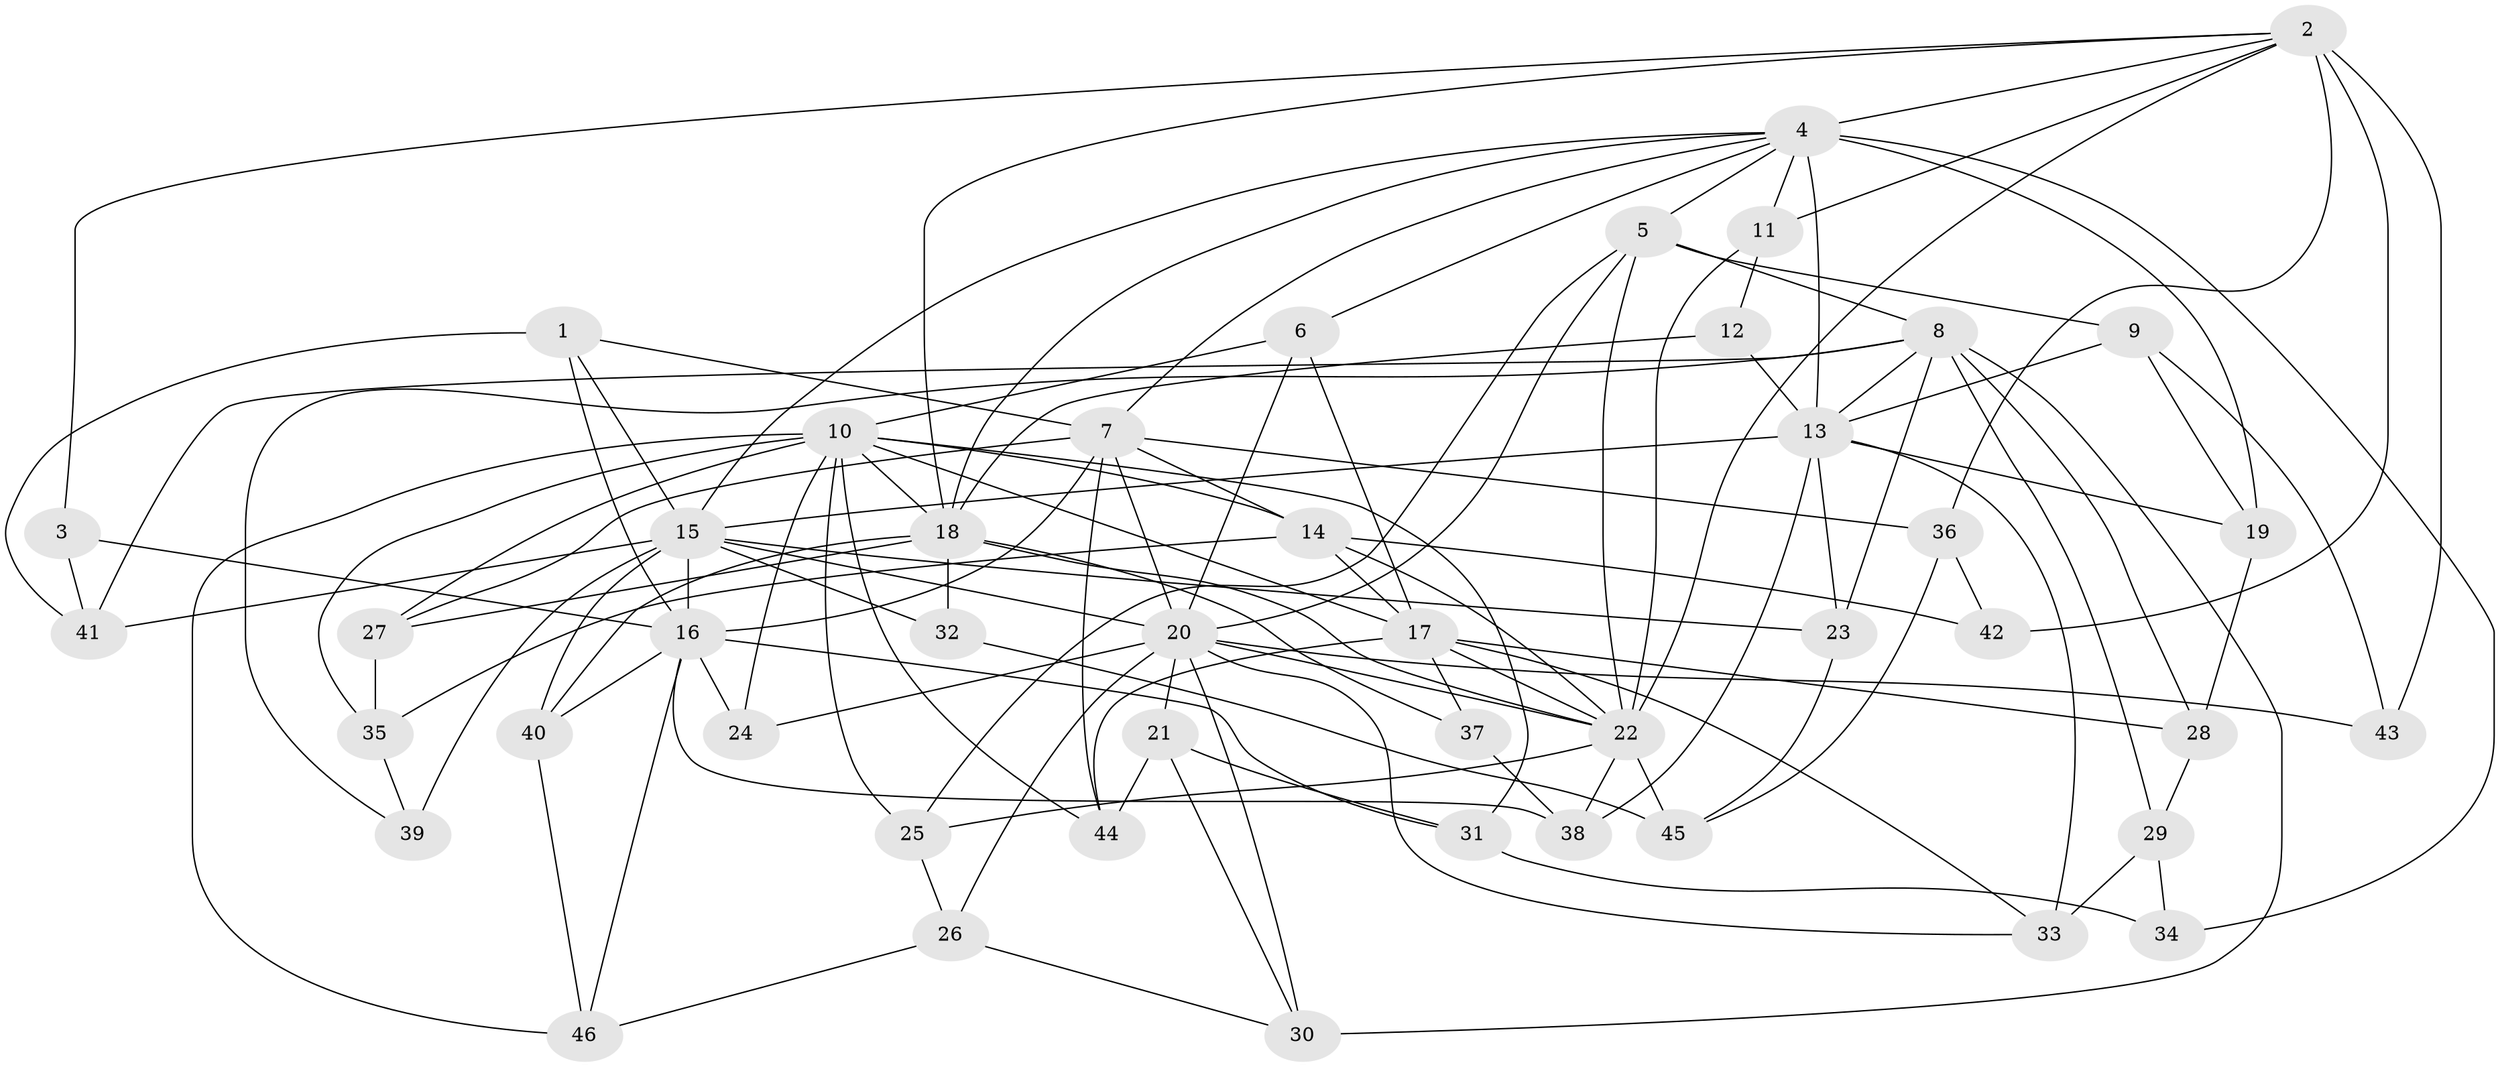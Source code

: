// original degree distribution, {4: 1.0}
// Generated by graph-tools (version 1.1) at 2025/53/03/04/25 22:53:54]
// undirected, 46 vertices, 121 edges
graph export_dot {
  node [color=gray90,style=filled];
  1;
  2;
  3;
  4;
  5;
  6;
  7;
  8;
  9;
  10;
  11;
  12;
  13;
  14;
  15;
  16;
  17;
  18;
  19;
  20;
  21;
  22;
  23;
  24;
  25;
  26;
  27;
  28;
  29;
  30;
  31;
  32;
  33;
  34;
  35;
  36;
  37;
  38;
  39;
  40;
  41;
  42;
  43;
  44;
  45;
  46;
  1 -- 7 [weight=1.0];
  1 -- 15 [weight=1.0];
  1 -- 16 [weight=1.0];
  1 -- 41 [weight=1.0];
  2 -- 3 [weight=1.0];
  2 -- 4 [weight=1.0];
  2 -- 11 [weight=1.0];
  2 -- 18 [weight=1.0];
  2 -- 22 [weight=1.0];
  2 -- 36 [weight=1.0];
  2 -- 42 [weight=2.0];
  2 -- 43 [weight=2.0];
  3 -- 16 [weight=2.0];
  3 -- 41 [weight=1.0];
  4 -- 5 [weight=1.0];
  4 -- 6 [weight=1.0];
  4 -- 7 [weight=1.0];
  4 -- 11 [weight=1.0];
  4 -- 13 [weight=2.0];
  4 -- 15 [weight=1.0];
  4 -- 18 [weight=1.0];
  4 -- 19 [weight=1.0];
  4 -- 34 [weight=2.0];
  5 -- 8 [weight=1.0];
  5 -- 9 [weight=1.0];
  5 -- 20 [weight=1.0];
  5 -- 22 [weight=1.0];
  5 -- 25 [weight=1.0];
  6 -- 10 [weight=1.0];
  6 -- 17 [weight=1.0];
  6 -- 20 [weight=1.0];
  7 -- 14 [weight=1.0];
  7 -- 16 [weight=1.0];
  7 -- 20 [weight=1.0];
  7 -- 27 [weight=1.0];
  7 -- 36 [weight=1.0];
  7 -- 44 [weight=1.0];
  8 -- 13 [weight=1.0];
  8 -- 23 [weight=1.0];
  8 -- 28 [weight=1.0];
  8 -- 29 [weight=1.0];
  8 -- 30 [weight=1.0];
  8 -- 39 [weight=1.0];
  8 -- 41 [weight=1.0];
  9 -- 13 [weight=1.0];
  9 -- 19 [weight=1.0];
  9 -- 43 [weight=1.0];
  10 -- 14 [weight=1.0];
  10 -- 17 [weight=1.0];
  10 -- 18 [weight=1.0];
  10 -- 24 [weight=2.0];
  10 -- 25 [weight=1.0];
  10 -- 27 [weight=1.0];
  10 -- 31 [weight=1.0];
  10 -- 35 [weight=1.0];
  10 -- 44 [weight=1.0];
  10 -- 46 [weight=1.0];
  11 -- 12 [weight=1.0];
  11 -- 22 [weight=1.0];
  12 -- 13 [weight=1.0];
  12 -- 18 [weight=2.0];
  13 -- 15 [weight=1.0];
  13 -- 19 [weight=1.0];
  13 -- 23 [weight=1.0];
  13 -- 33 [weight=1.0];
  13 -- 38 [weight=1.0];
  14 -- 17 [weight=1.0];
  14 -- 22 [weight=1.0];
  14 -- 35 [weight=1.0];
  14 -- 42 [weight=1.0];
  15 -- 16 [weight=1.0];
  15 -- 20 [weight=2.0];
  15 -- 23 [weight=1.0];
  15 -- 32 [weight=1.0];
  15 -- 39 [weight=2.0];
  15 -- 40 [weight=1.0];
  15 -- 41 [weight=1.0];
  16 -- 24 [weight=1.0];
  16 -- 31 [weight=1.0];
  16 -- 38 [weight=1.0];
  16 -- 40 [weight=1.0];
  16 -- 46 [weight=1.0];
  17 -- 22 [weight=1.0];
  17 -- 28 [weight=1.0];
  17 -- 33 [weight=1.0];
  17 -- 37 [weight=1.0];
  17 -- 44 [weight=1.0];
  18 -- 22 [weight=1.0];
  18 -- 27 [weight=1.0];
  18 -- 32 [weight=2.0];
  18 -- 37 [weight=2.0];
  18 -- 40 [weight=1.0];
  19 -- 28 [weight=1.0];
  20 -- 21 [weight=1.0];
  20 -- 22 [weight=1.0];
  20 -- 24 [weight=1.0];
  20 -- 26 [weight=1.0];
  20 -- 30 [weight=1.0];
  20 -- 33 [weight=1.0];
  20 -- 43 [weight=1.0];
  21 -- 30 [weight=1.0];
  21 -- 31 [weight=1.0];
  21 -- 44 [weight=1.0];
  22 -- 25 [weight=1.0];
  22 -- 38 [weight=1.0];
  22 -- 45 [weight=1.0];
  23 -- 45 [weight=1.0];
  25 -- 26 [weight=1.0];
  26 -- 30 [weight=1.0];
  26 -- 46 [weight=1.0];
  27 -- 35 [weight=1.0];
  28 -- 29 [weight=1.0];
  29 -- 33 [weight=1.0];
  29 -- 34 [weight=1.0];
  31 -- 34 [weight=1.0];
  32 -- 45 [weight=1.0];
  35 -- 39 [weight=1.0];
  36 -- 42 [weight=1.0];
  36 -- 45 [weight=1.0];
  37 -- 38 [weight=1.0];
  40 -- 46 [weight=1.0];
}
